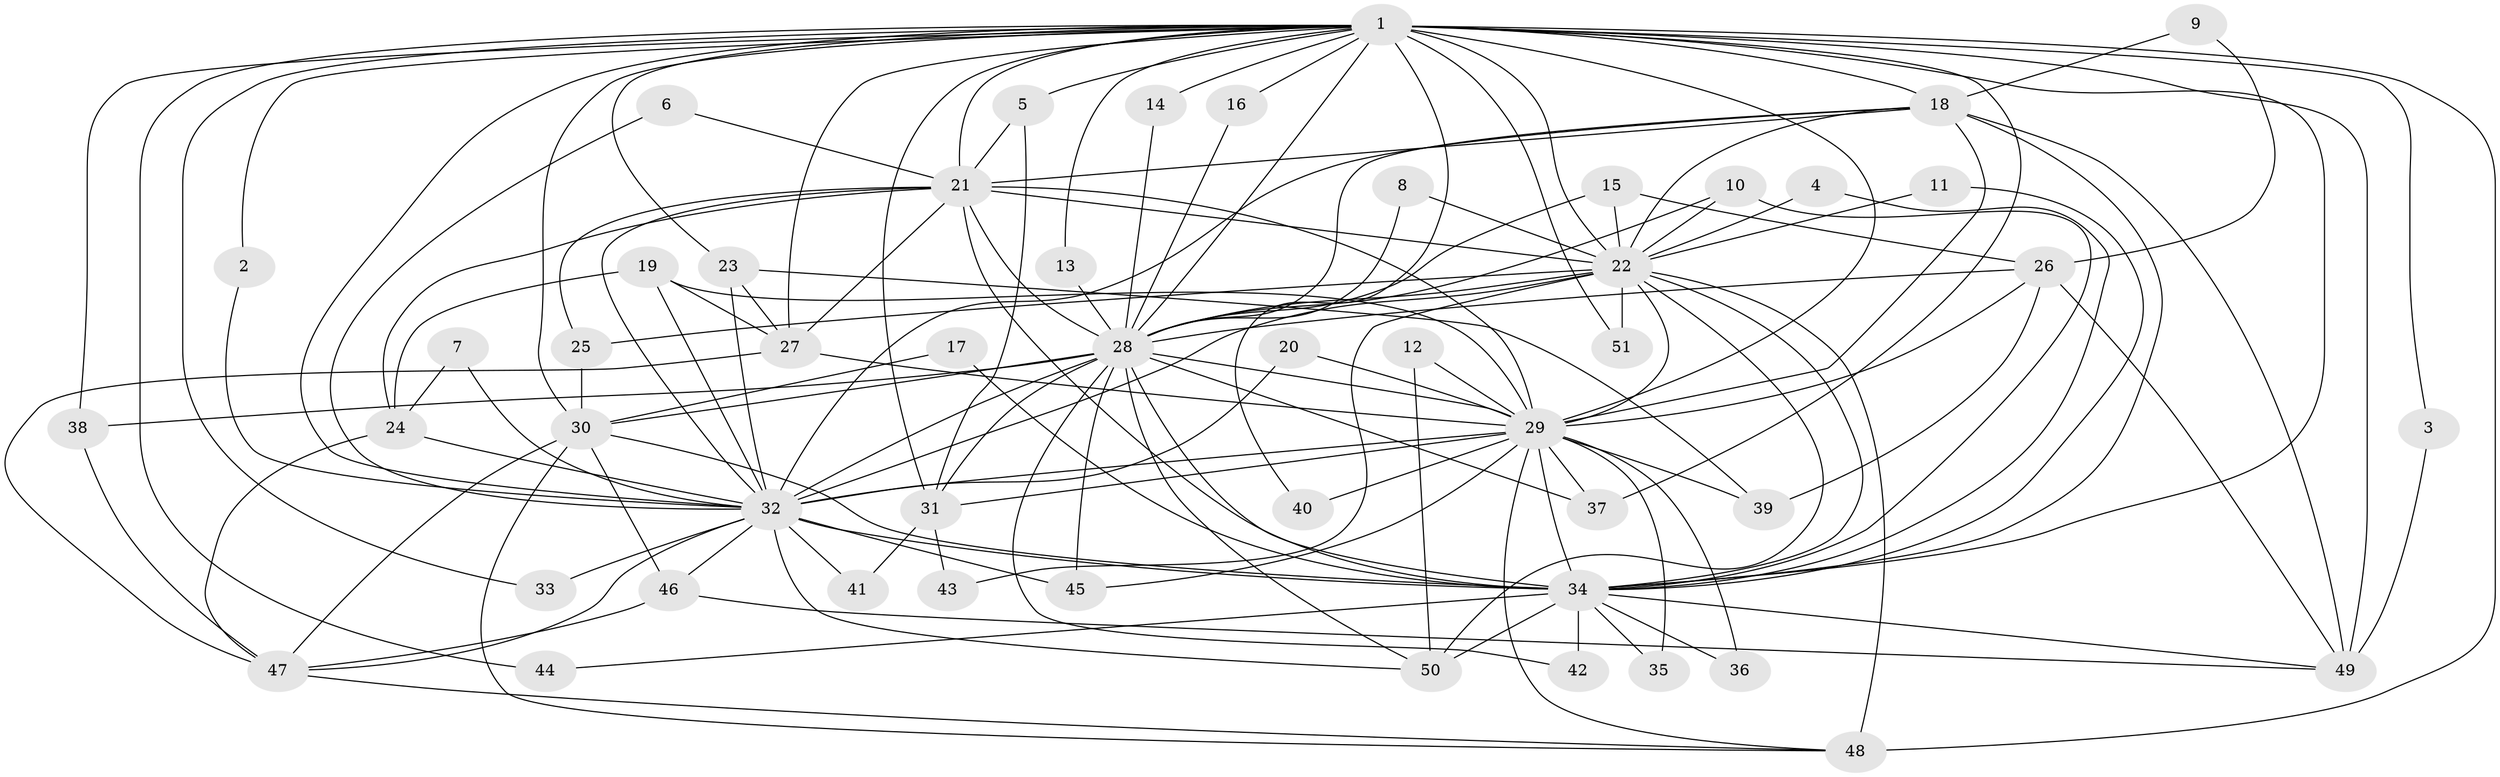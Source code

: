 // original degree distribution, {14: 0.00980392156862745, 26: 0.00980392156862745, 16: 0.00980392156862745, 28: 0.00980392156862745, 12: 0.00980392156862745, 23: 0.0196078431372549, 15: 0.00980392156862745, 22: 0.0196078431372549, 6: 0.049019607843137254, 3: 0.19607843137254902, 5: 0.049019607843137254, 4: 0.08823529411764706, 2: 0.5196078431372549}
// Generated by graph-tools (version 1.1) at 2025/25/03/09/25 03:25:37]
// undirected, 51 vertices, 139 edges
graph export_dot {
graph [start="1"]
  node [color=gray90,style=filled];
  1;
  2;
  3;
  4;
  5;
  6;
  7;
  8;
  9;
  10;
  11;
  12;
  13;
  14;
  15;
  16;
  17;
  18;
  19;
  20;
  21;
  22;
  23;
  24;
  25;
  26;
  27;
  28;
  29;
  30;
  31;
  32;
  33;
  34;
  35;
  36;
  37;
  38;
  39;
  40;
  41;
  42;
  43;
  44;
  45;
  46;
  47;
  48;
  49;
  50;
  51;
  1 -- 2 [weight=1.0];
  1 -- 3 [weight=1.0];
  1 -- 5 [weight=1.0];
  1 -- 13 [weight=1.0];
  1 -- 14 [weight=1.0];
  1 -- 16 [weight=1.0];
  1 -- 18 [weight=3.0];
  1 -- 21 [weight=2.0];
  1 -- 22 [weight=2.0];
  1 -- 23 [weight=1.0];
  1 -- 27 [weight=1.0];
  1 -- 28 [weight=3.0];
  1 -- 29 [weight=4.0];
  1 -- 30 [weight=1.0];
  1 -- 31 [weight=1.0];
  1 -- 32 [weight=2.0];
  1 -- 33 [weight=1.0];
  1 -- 34 [weight=2.0];
  1 -- 37 [weight=1.0];
  1 -- 38 [weight=1.0];
  1 -- 40 [weight=1.0];
  1 -- 44 [weight=2.0];
  1 -- 48 [weight=2.0];
  1 -- 49 [weight=3.0];
  1 -- 51 [weight=1.0];
  2 -- 32 [weight=1.0];
  3 -- 49 [weight=1.0];
  4 -- 22 [weight=1.0];
  4 -- 34 [weight=1.0];
  5 -- 21 [weight=1.0];
  5 -- 31 [weight=1.0];
  6 -- 21 [weight=1.0];
  6 -- 32 [weight=1.0];
  7 -- 24 [weight=1.0];
  7 -- 32 [weight=1.0];
  8 -- 22 [weight=1.0];
  8 -- 28 [weight=1.0];
  9 -- 18 [weight=1.0];
  9 -- 26 [weight=1.0];
  10 -- 22 [weight=1.0];
  10 -- 28 [weight=1.0];
  10 -- 34 [weight=1.0];
  11 -- 22 [weight=1.0];
  11 -- 34 [weight=1.0];
  12 -- 29 [weight=2.0];
  12 -- 50 [weight=1.0];
  13 -- 28 [weight=1.0];
  14 -- 28 [weight=1.0];
  15 -- 22 [weight=1.0];
  15 -- 26 [weight=1.0];
  15 -- 28 [weight=1.0];
  16 -- 28 [weight=1.0];
  17 -- 30 [weight=1.0];
  17 -- 34 [weight=1.0];
  18 -- 21 [weight=1.0];
  18 -- 22 [weight=1.0];
  18 -- 28 [weight=1.0];
  18 -- 29 [weight=2.0];
  18 -- 32 [weight=1.0];
  18 -- 34 [weight=1.0];
  18 -- 49 [weight=1.0];
  19 -- 24 [weight=1.0];
  19 -- 27 [weight=1.0];
  19 -- 29 [weight=1.0];
  19 -- 32 [weight=1.0];
  20 -- 29 [weight=1.0];
  20 -- 32 [weight=1.0];
  21 -- 22 [weight=1.0];
  21 -- 24 [weight=1.0];
  21 -- 25 [weight=1.0];
  21 -- 27 [weight=1.0];
  21 -- 28 [weight=1.0];
  21 -- 29 [weight=3.0];
  21 -- 32 [weight=1.0];
  21 -- 34 [weight=2.0];
  22 -- 25 [weight=1.0];
  22 -- 28 [weight=1.0];
  22 -- 29 [weight=3.0];
  22 -- 32 [weight=2.0];
  22 -- 34 [weight=2.0];
  22 -- 43 [weight=1.0];
  22 -- 48 [weight=1.0];
  22 -- 50 [weight=1.0];
  22 -- 51 [weight=2.0];
  23 -- 27 [weight=1.0];
  23 -- 32 [weight=1.0];
  23 -- 39 [weight=1.0];
  24 -- 32 [weight=1.0];
  24 -- 47 [weight=1.0];
  25 -- 30 [weight=1.0];
  26 -- 28 [weight=1.0];
  26 -- 29 [weight=1.0];
  26 -- 39 [weight=1.0];
  26 -- 49 [weight=1.0];
  27 -- 29 [weight=2.0];
  27 -- 47 [weight=1.0];
  28 -- 29 [weight=3.0];
  28 -- 30 [weight=3.0];
  28 -- 31 [weight=1.0];
  28 -- 32 [weight=2.0];
  28 -- 34 [weight=2.0];
  28 -- 37 [weight=2.0];
  28 -- 38 [weight=1.0];
  28 -- 42 [weight=1.0];
  28 -- 45 [weight=1.0];
  28 -- 50 [weight=1.0];
  29 -- 31 [weight=1.0];
  29 -- 32 [weight=2.0];
  29 -- 34 [weight=2.0];
  29 -- 35 [weight=1.0];
  29 -- 36 [weight=1.0];
  29 -- 37 [weight=2.0];
  29 -- 39 [weight=1.0];
  29 -- 40 [weight=1.0];
  29 -- 45 [weight=1.0];
  29 -- 48 [weight=1.0];
  30 -- 34 [weight=1.0];
  30 -- 46 [weight=1.0];
  30 -- 47 [weight=1.0];
  30 -- 48 [weight=1.0];
  31 -- 41 [weight=1.0];
  31 -- 43 [weight=1.0];
  32 -- 33 [weight=1.0];
  32 -- 34 [weight=1.0];
  32 -- 41 [weight=1.0];
  32 -- 45 [weight=2.0];
  32 -- 46 [weight=1.0];
  32 -- 47 [weight=1.0];
  32 -- 50 [weight=1.0];
  34 -- 35 [weight=1.0];
  34 -- 36 [weight=1.0];
  34 -- 42 [weight=1.0];
  34 -- 44 [weight=1.0];
  34 -- 49 [weight=1.0];
  34 -- 50 [weight=1.0];
  38 -- 47 [weight=1.0];
  46 -- 47 [weight=2.0];
  46 -- 49 [weight=1.0];
  47 -- 48 [weight=1.0];
}
